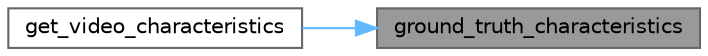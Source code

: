 digraph "ground_truth_characteristics"
{
 // LATEX_PDF_SIZE
  bgcolor="transparent";
  edge [fontname=Helvetica,fontsize=10,labelfontname=Helvetica,labelfontsize=10];
  node [fontname=Helvetica,fontsize=10,shape=box,height=0.2,width=0.4];
  rankdir="RL";
  Node1 [id="Node000001",label="ground_truth_characteristics",height=0.2,width=0.4,color="gray40", fillcolor="grey60", style="filled", fontcolor="black",tooltip=" "];
  Node1 -> Node2 [id="edge1_Node000001_Node000002",dir="back",color="steelblue1",style="solid",tooltip=" "];
  Node2 [id="Node000002",label="get_video_characteristics",height=0.2,width=0.4,color="grey40", fillcolor="white", style="filled",URL="$a00150.html#a2c83fe18962be0a9264b914a3810a30e",tooltip="VIDEO COMPLEXITY STARTS HERE #."];
}
